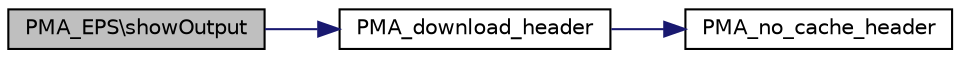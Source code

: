 digraph G
{
  edge [fontname="Helvetica",fontsize="10",labelfontname="Helvetica",labelfontsize="10"];
  node [fontname="Helvetica",fontsize="10",shape=record];
  rankdir="LR";
  Node1 [label="PMA_EPS\\showOutput",height=0.2,width=0.4,color="black", fillcolor="grey75", style="filled" fontcolor="black"];
  Node1 -> Node2 [color="midnightblue",fontsize="10",style="solid",fontname="Helvetica"];
  Node2 [label="PMA_download_header",height=0.2,width=0.4,color="black", fillcolor="white", style="filled",URL="$core_8lib_8php.html#a612abe764c7270007825678523eb902a",tooltip="Sends header indicating file download."];
  Node2 -> Node3 [color="midnightblue",fontsize="10",style="solid",fontname="Helvetica"];
  Node3 [label="PMA_no_cache_header",height=0.2,width=0.4,color="black", fillcolor="white", style="filled",URL="$core_8lib_8php.html#af2d4b6f9457d5685d5e3a1c04a6e112d",tooltip="Outputs headers to prevent caching in browser (and on the way)."];
}
